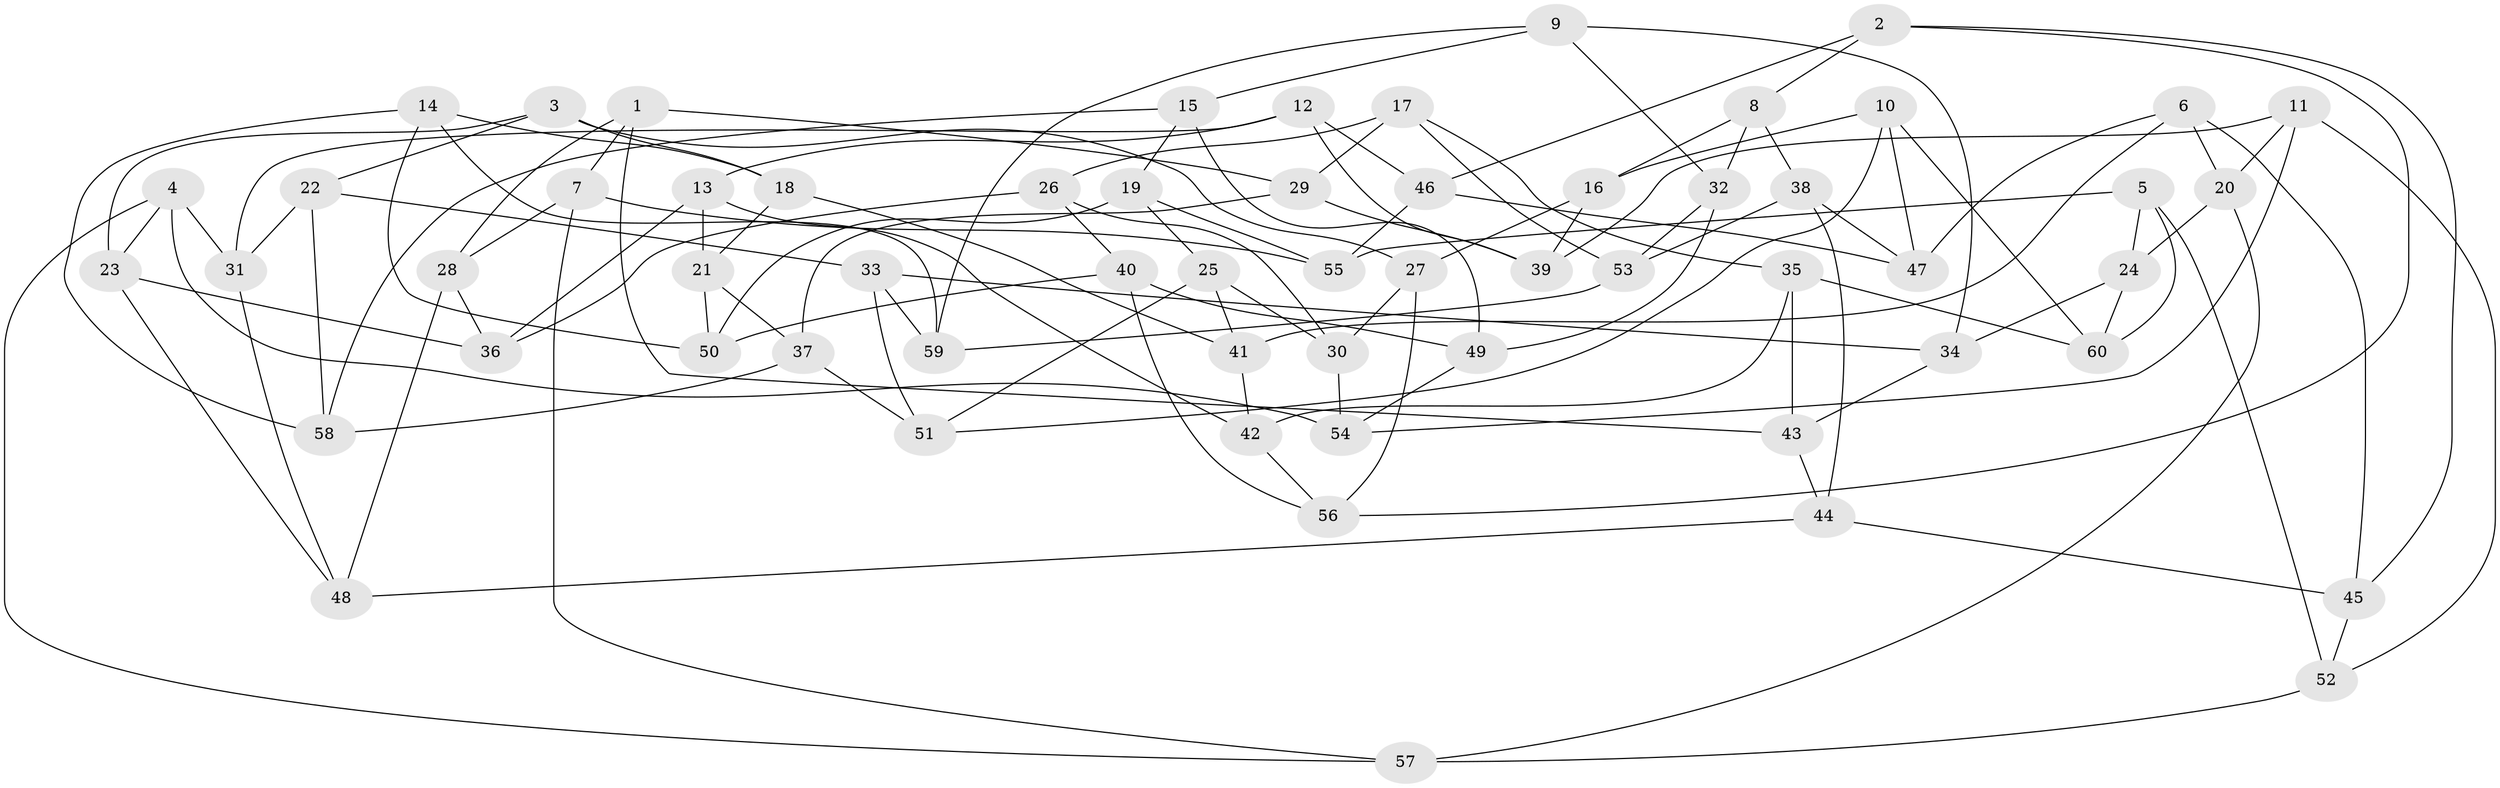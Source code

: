 // Generated by graph-tools (version 1.1) at 2025/38/03/09/25 02:38:05]
// undirected, 60 vertices, 120 edges
graph export_dot {
graph [start="1"]
  node [color=gray90,style=filled];
  1;
  2;
  3;
  4;
  5;
  6;
  7;
  8;
  9;
  10;
  11;
  12;
  13;
  14;
  15;
  16;
  17;
  18;
  19;
  20;
  21;
  22;
  23;
  24;
  25;
  26;
  27;
  28;
  29;
  30;
  31;
  32;
  33;
  34;
  35;
  36;
  37;
  38;
  39;
  40;
  41;
  42;
  43;
  44;
  45;
  46;
  47;
  48;
  49;
  50;
  51;
  52;
  53;
  54;
  55;
  56;
  57;
  58;
  59;
  60;
  1 -- 28;
  1 -- 29;
  1 -- 7;
  1 -- 43;
  2 -- 56;
  2 -- 45;
  2 -- 46;
  2 -- 8;
  3 -- 18;
  3 -- 27;
  3 -- 22;
  3 -- 23;
  4 -- 23;
  4 -- 54;
  4 -- 31;
  4 -- 57;
  5 -- 52;
  5 -- 24;
  5 -- 55;
  5 -- 60;
  6 -- 45;
  6 -- 47;
  6 -- 20;
  6 -- 41;
  7 -- 28;
  7 -- 55;
  7 -- 57;
  8 -- 16;
  8 -- 32;
  8 -- 38;
  9 -- 34;
  9 -- 32;
  9 -- 15;
  9 -- 59;
  10 -- 60;
  10 -- 47;
  10 -- 16;
  10 -- 51;
  11 -- 54;
  11 -- 20;
  11 -- 52;
  11 -- 39;
  12 -- 46;
  12 -- 31;
  12 -- 13;
  12 -- 39;
  13 -- 21;
  13 -- 42;
  13 -- 36;
  14 -- 50;
  14 -- 58;
  14 -- 59;
  14 -- 18;
  15 -- 49;
  15 -- 19;
  15 -- 58;
  16 -- 39;
  16 -- 27;
  17 -- 53;
  17 -- 35;
  17 -- 26;
  17 -- 29;
  18 -- 41;
  18 -- 21;
  19 -- 55;
  19 -- 50;
  19 -- 25;
  20 -- 57;
  20 -- 24;
  21 -- 50;
  21 -- 37;
  22 -- 31;
  22 -- 58;
  22 -- 33;
  23 -- 36;
  23 -- 48;
  24 -- 60;
  24 -- 34;
  25 -- 51;
  25 -- 30;
  25 -- 41;
  26 -- 36;
  26 -- 40;
  26 -- 30;
  27 -- 56;
  27 -- 30;
  28 -- 48;
  28 -- 36;
  29 -- 37;
  29 -- 39;
  30 -- 54;
  31 -- 48;
  32 -- 49;
  32 -- 53;
  33 -- 51;
  33 -- 59;
  33 -- 34;
  34 -- 43;
  35 -- 43;
  35 -- 60;
  35 -- 42;
  37 -- 51;
  37 -- 58;
  38 -- 53;
  38 -- 47;
  38 -- 44;
  40 -- 49;
  40 -- 50;
  40 -- 56;
  41 -- 42;
  42 -- 56;
  43 -- 44;
  44 -- 48;
  44 -- 45;
  45 -- 52;
  46 -- 47;
  46 -- 55;
  49 -- 54;
  52 -- 57;
  53 -- 59;
}
